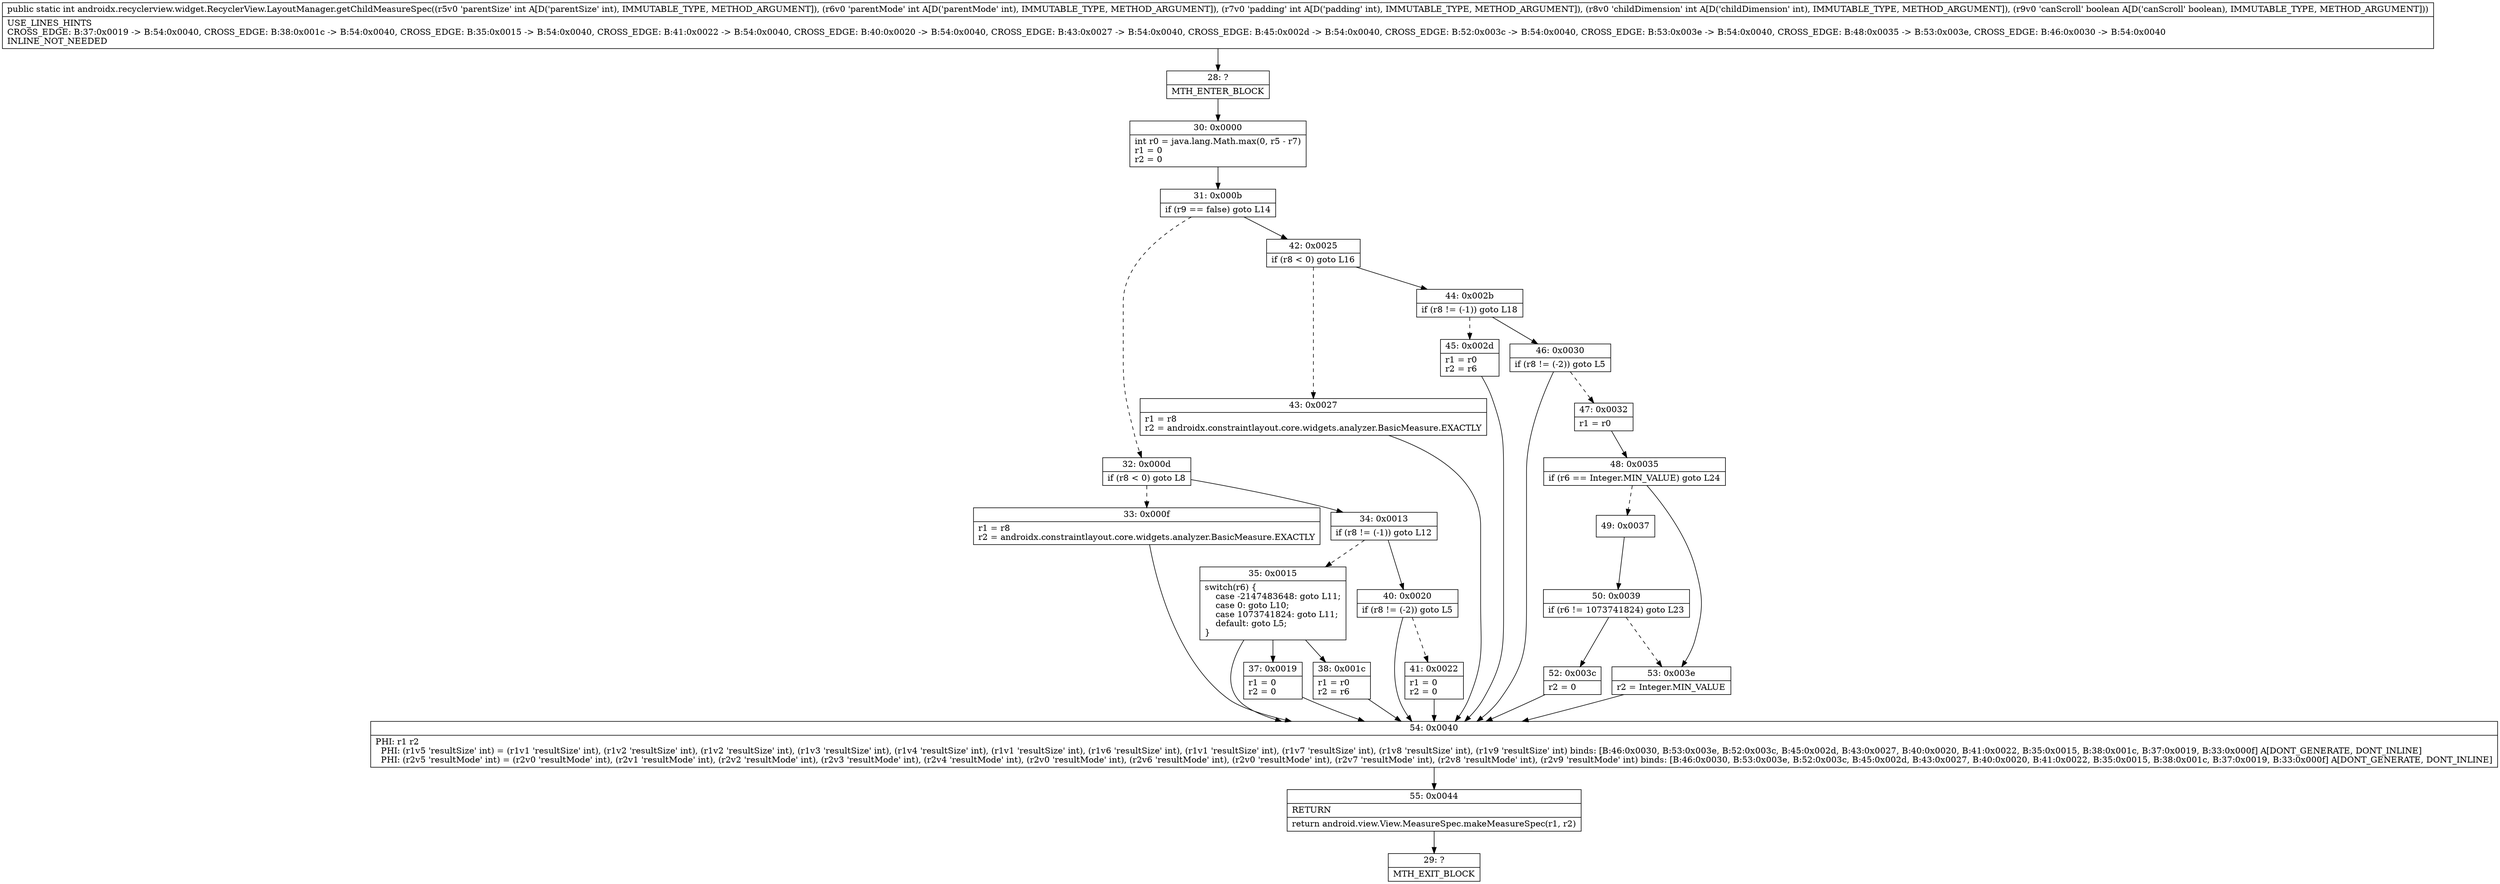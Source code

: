 digraph "CFG forandroidx.recyclerview.widget.RecyclerView.LayoutManager.getChildMeasureSpec(IIIIZ)I" {
Node_28 [shape=record,label="{28\:\ ?|MTH_ENTER_BLOCK\l}"];
Node_30 [shape=record,label="{30\:\ 0x0000|int r0 = java.lang.Math.max(0, r5 \- r7)\lr1 = 0\lr2 = 0\l}"];
Node_31 [shape=record,label="{31\:\ 0x000b|if (r9 == false) goto L14\l}"];
Node_32 [shape=record,label="{32\:\ 0x000d|if (r8 \< 0) goto L8\l}"];
Node_33 [shape=record,label="{33\:\ 0x000f|r1 = r8\lr2 = androidx.constraintlayout.core.widgets.analyzer.BasicMeasure.EXACTLY\l}"];
Node_54 [shape=record,label="{54\:\ 0x0040|PHI: r1 r2 \l  PHI: (r1v5 'resultSize' int) = (r1v1 'resultSize' int), (r1v2 'resultSize' int), (r1v2 'resultSize' int), (r1v3 'resultSize' int), (r1v4 'resultSize' int), (r1v1 'resultSize' int), (r1v6 'resultSize' int), (r1v1 'resultSize' int), (r1v7 'resultSize' int), (r1v8 'resultSize' int), (r1v9 'resultSize' int) binds: [B:46:0x0030, B:53:0x003e, B:52:0x003c, B:45:0x002d, B:43:0x0027, B:40:0x0020, B:41:0x0022, B:35:0x0015, B:38:0x001c, B:37:0x0019, B:33:0x000f] A[DONT_GENERATE, DONT_INLINE]\l  PHI: (r2v5 'resultMode' int) = (r2v0 'resultMode' int), (r2v1 'resultMode' int), (r2v2 'resultMode' int), (r2v3 'resultMode' int), (r2v4 'resultMode' int), (r2v0 'resultMode' int), (r2v6 'resultMode' int), (r2v0 'resultMode' int), (r2v7 'resultMode' int), (r2v8 'resultMode' int), (r2v9 'resultMode' int) binds: [B:46:0x0030, B:53:0x003e, B:52:0x003c, B:45:0x002d, B:43:0x0027, B:40:0x0020, B:41:0x0022, B:35:0x0015, B:38:0x001c, B:37:0x0019, B:33:0x000f] A[DONT_GENERATE, DONT_INLINE]\l}"];
Node_55 [shape=record,label="{55\:\ 0x0044|RETURN\l|return android.view.View.MeasureSpec.makeMeasureSpec(r1, r2)\l}"];
Node_29 [shape=record,label="{29\:\ ?|MTH_EXIT_BLOCK\l}"];
Node_34 [shape=record,label="{34\:\ 0x0013|if (r8 != (\-1)) goto L12\l}"];
Node_35 [shape=record,label="{35\:\ 0x0015|switch(r6) \{\l    case \-2147483648: goto L11;\l    case 0: goto L10;\l    case 1073741824: goto L11;\l    default: goto L5;\l\}\l}"];
Node_37 [shape=record,label="{37\:\ 0x0019|r1 = 0\lr2 = 0\l}"];
Node_38 [shape=record,label="{38\:\ 0x001c|r1 = r0\lr2 = r6\l}"];
Node_40 [shape=record,label="{40\:\ 0x0020|if (r8 != (\-2)) goto L5\l}"];
Node_41 [shape=record,label="{41\:\ 0x0022|r1 = 0\lr2 = 0\l}"];
Node_42 [shape=record,label="{42\:\ 0x0025|if (r8 \< 0) goto L16\l}"];
Node_43 [shape=record,label="{43\:\ 0x0027|r1 = r8\lr2 = androidx.constraintlayout.core.widgets.analyzer.BasicMeasure.EXACTLY\l}"];
Node_44 [shape=record,label="{44\:\ 0x002b|if (r8 != (\-1)) goto L18\l}"];
Node_45 [shape=record,label="{45\:\ 0x002d|r1 = r0\lr2 = r6\l}"];
Node_46 [shape=record,label="{46\:\ 0x0030|if (r8 != (\-2)) goto L5\l}"];
Node_47 [shape=record,label="{47\:\ 0x0032|r1 = r0\l}"];
Node_48 [shape=record,label="{48\:\ 0x0035|if (r6 == Integer.MIN_VALUE) goto L24\l}"];
Node_49 [shape=record,label="{49\:\ 0x0037}"];
Node_50 [shape=record,label="{50\:\ 0x0039|if (r6 != 1073741824) goto L23\l}"];
Node_52 [shape=record,label="{52\:\ 0x003c|r2 = 0\l}"];
Node_53 [shape=record,label="{53\:\ 0x003e|r2 = Integer.MIN_VALUE\l}"];
MethodNode[shape=record,label="{public static int androidx.recyclerview.widget.RecyclerView.LayoutManager.getChildMeasureSpec((r5v0 'parentSize' int A[D('parentSize' int), IMMUTABLE_TYPE, METHOD_ARGUMENT]), (r6v0 'parentMode' int A[D('parentMode' int), IMMUTABLE_TYPE, METHOD_ARGUMENT]), (r7v0 'padding' int A[D('padding' int), IMMUTABLE_TYPE, METHOD_ARGUMENT]), (r8v0 'childDimension' int A[D('childDimension' int), IMMUTABLE_TYPE, METHOD_ARGUMENT]), (r9v0 'canScroll' boolean A[D('canScroll' boolean), IMMUTABLE_TYPE, METHOD_ARGUMENT]))  | USE_LINES_HINTS\lCROSS_EDGE: B:37:0x0019 \-\> B:54:0x0040, CROSS_EDGE: B:38:0x001c \-\> B:54:0x0040, CROSS_EDGE: B:35:0x0015 \-\> B:54:0x0040, CROSS_EDGE: B:41:0x0022 \-\> B:54:0x0040, CROSS_EDGE: B:40:0x0020 \-\> B:54:0x0040, CROSS_EDGE: B:43:0x0027 \-\> B:54:0x0040, CROSS_EDGE: B:45:0x002d \-\> B:54:0x0040, CROSS_EDGE: B:52:0x003c \-\> B:54:0x0040, CROSS_EDGE: B:53:0x003e \-\> B:54:0x0040, CROSS_EDGE: B:48:0x0035 \-\> B:53:0x003e, CROSS_EDGE: B:46:0x0030 \-\> B:54:0x0040\lINLINE_NOT_NEEDED\l}"];
MethodNode -> Node_28;Node_28 -> Node_30;
Node_30 -> Node_31;
Node_31 -> Node_32[style=dashed];
Node_31 -> Node_42;
Node_32 -> Node_33[style=dashed];
Node_32 -> Node_34;
Node_33 -> Node_54;
Node_54 -> Node_55;
Node_55 -> Node_29;
Node_34 -> Node_35[style=dashed];
Node_34 -> Node_40;
Node_35 -> Node_37;
Node_35 -> Node_38;
Node_35 -> Node_54;
Node_37 -> Node_54;
Node_38 -> Node_54;
Node_40 -> Node_41[style=dashed];
Node_40 -> Node_54;
Node_41 -> Node_54;
Node_42 -> Node_43[style=dashed];
Node_42 -> Node_44;
Node_43 -> Node_54;
Node_44 -> Node_45[style=dashed];
Node_44 -> Node_46;
Node_45 -> Node_54;
Node_46 -> Node_47[style=dashed];
Node_46 -> Node_54;
Node_47 -> Node_48;
Node_48 -> Node_49[style=dashed];
Node_48 -> Node_53;
Node_49 -> Node_50;
Node_50 -> Node_52;
Node_50 -> Node_53[style=dashed];
Node_52 -> Node_54;
Node_53 -> Node_54;
}

